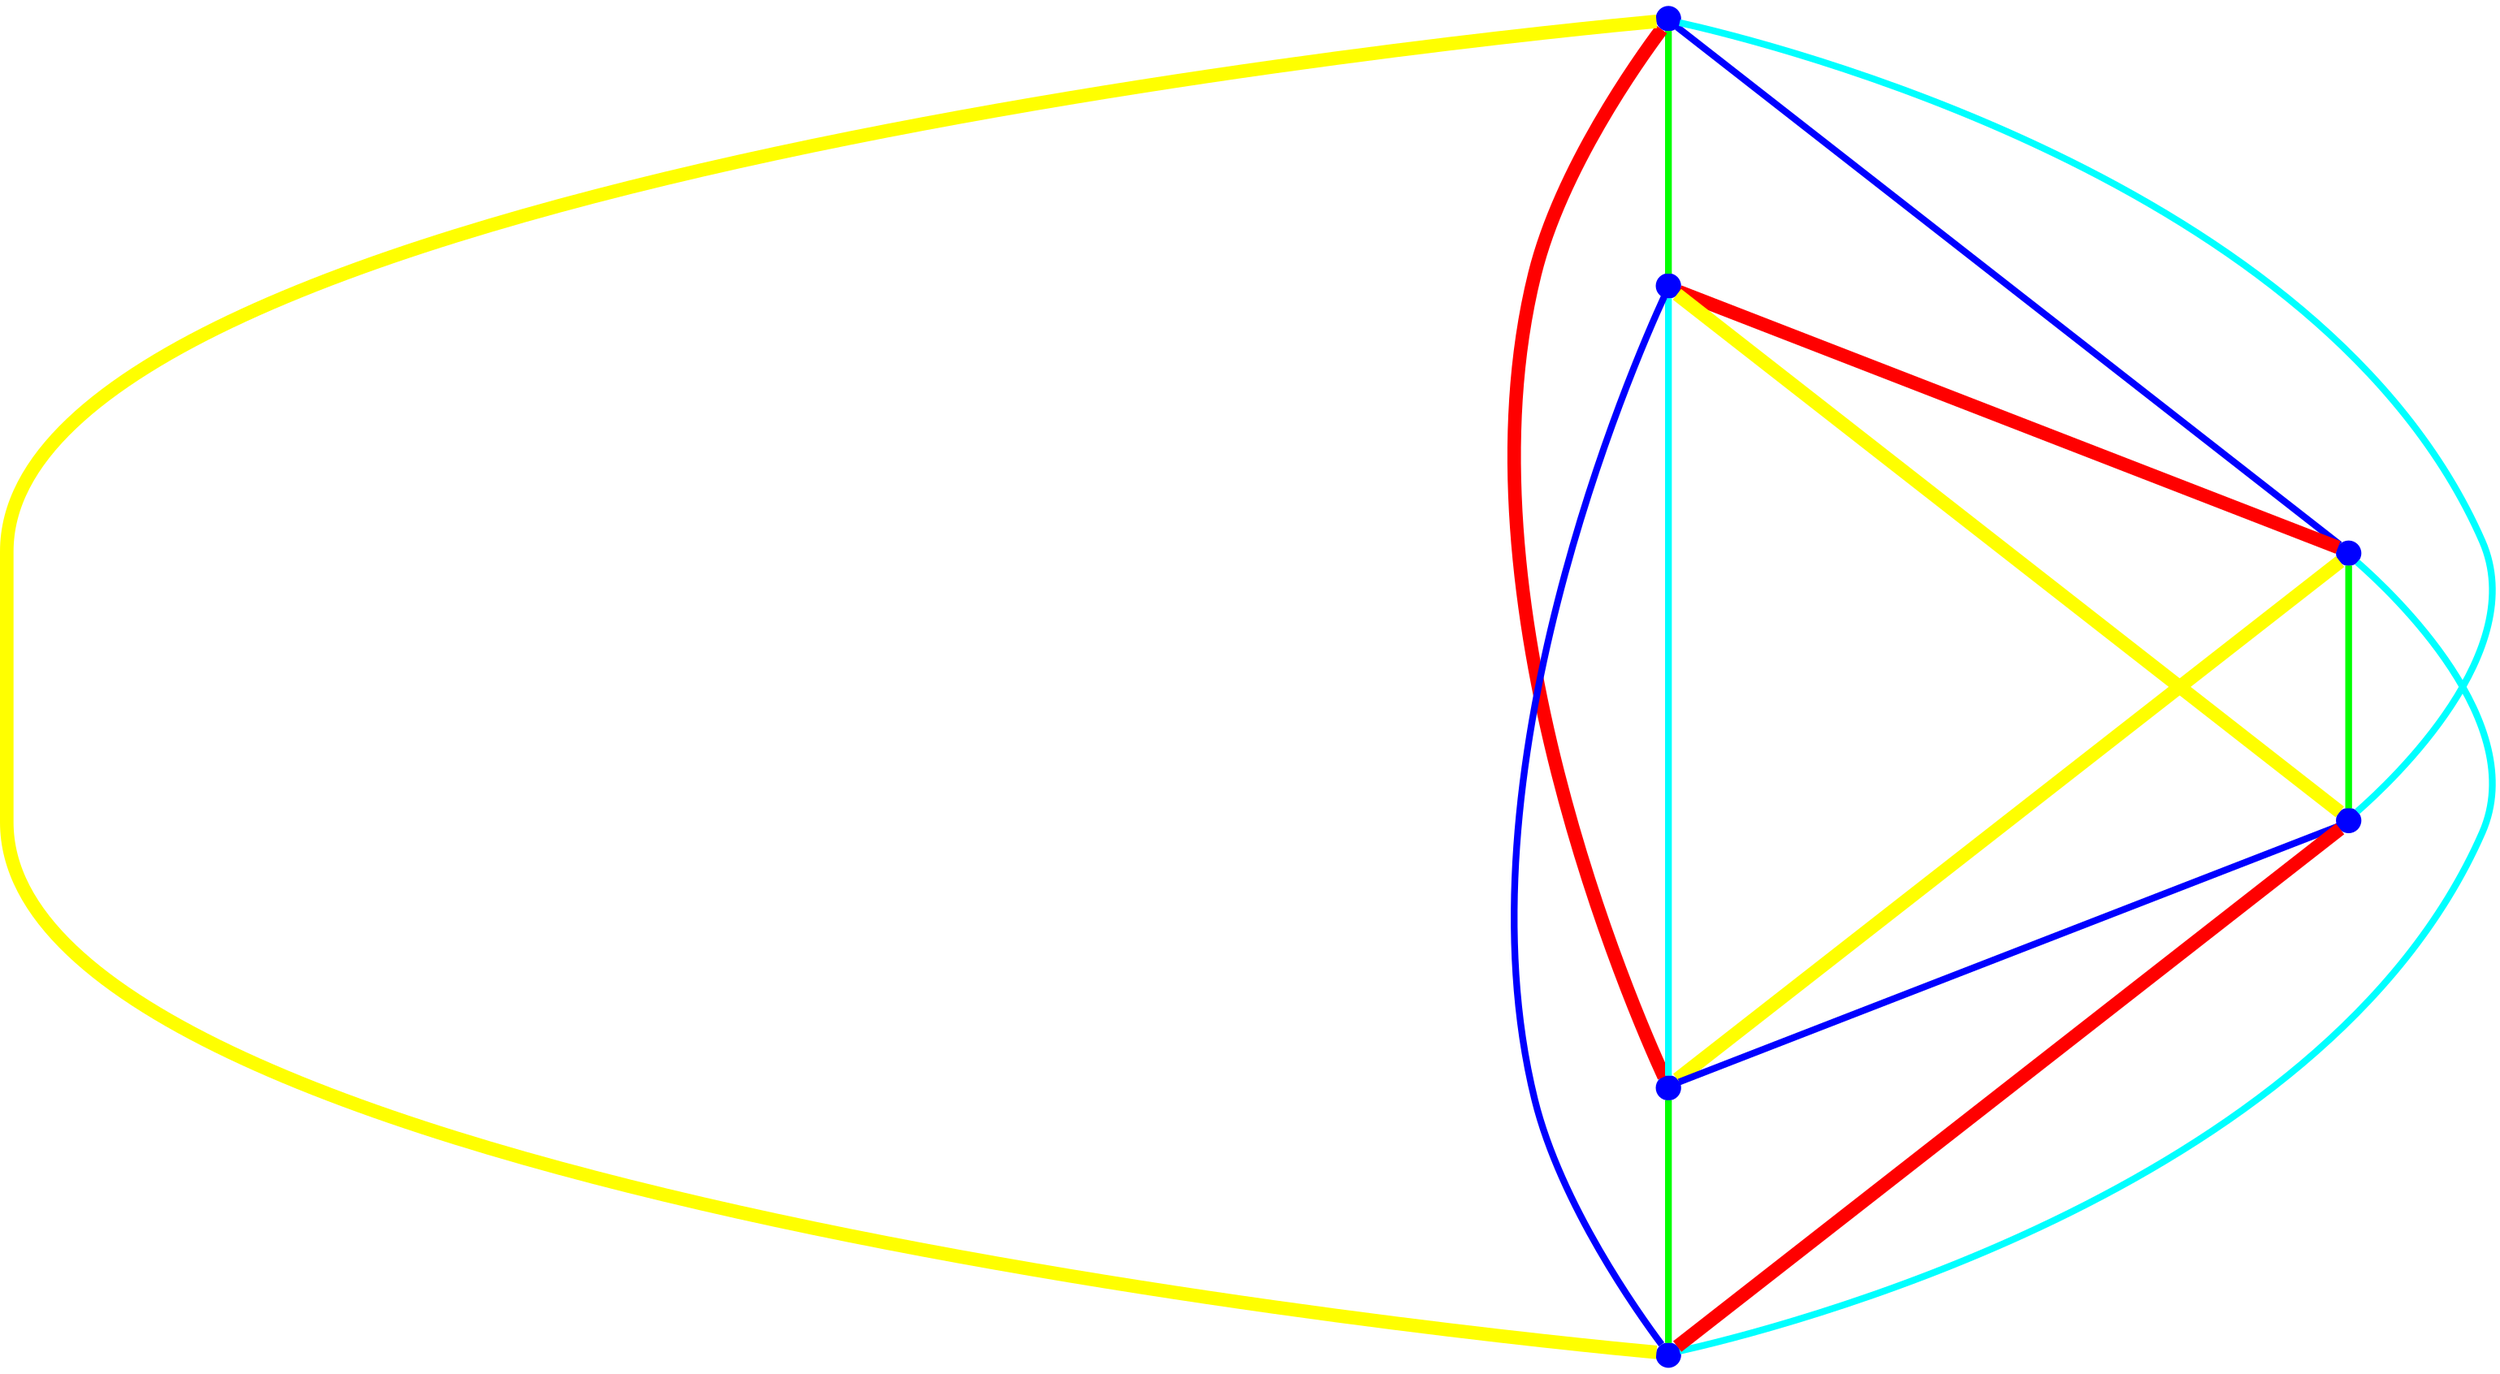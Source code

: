 graph {
ranksep=2
nodesep=2
node [label="" shape=circle style=filled fixedsize=true color=blue fillcolor=blue width=0.2];
"1" -- "2" [style="solid",penwidth="4",color="green"];
"1" -- "3" [style="solid",penwidth="4",color="blue"];
"1" -- "4" [style="solid",penwidth="4",color="cyan"];
"1" -- "5" [style="solid",penwidth="8",color="red"];
"1" -- "6" [style="solid",penwidth="8",color="yellow"];
"2" -- "3" [style="solid",penwidth="8",color="red"];
"2" -- "4" [style="solid",penwidth="8",color="yellow"];
"2" -- "5" [style="solid",penwidth="4",color="cyan"];
"2" -- "6" [style="solid",penwidth="4",color="blue"];
"3" -- "4" [style="solid",penwidth="4",color="green"];
"3" -- "5" [style="solid",penwidth="8",color="yellow"];
"3" -- "6" [style="solid",penwidth="4",color="cyan"];
"4" -- "5" [style="solid",penwidth="4",color="blue"];
"4" -- "6" [style="solid",penwidth="8",color="red"];
"5" -- "6" [style="solid",penwidth="4",color="green"];
}
